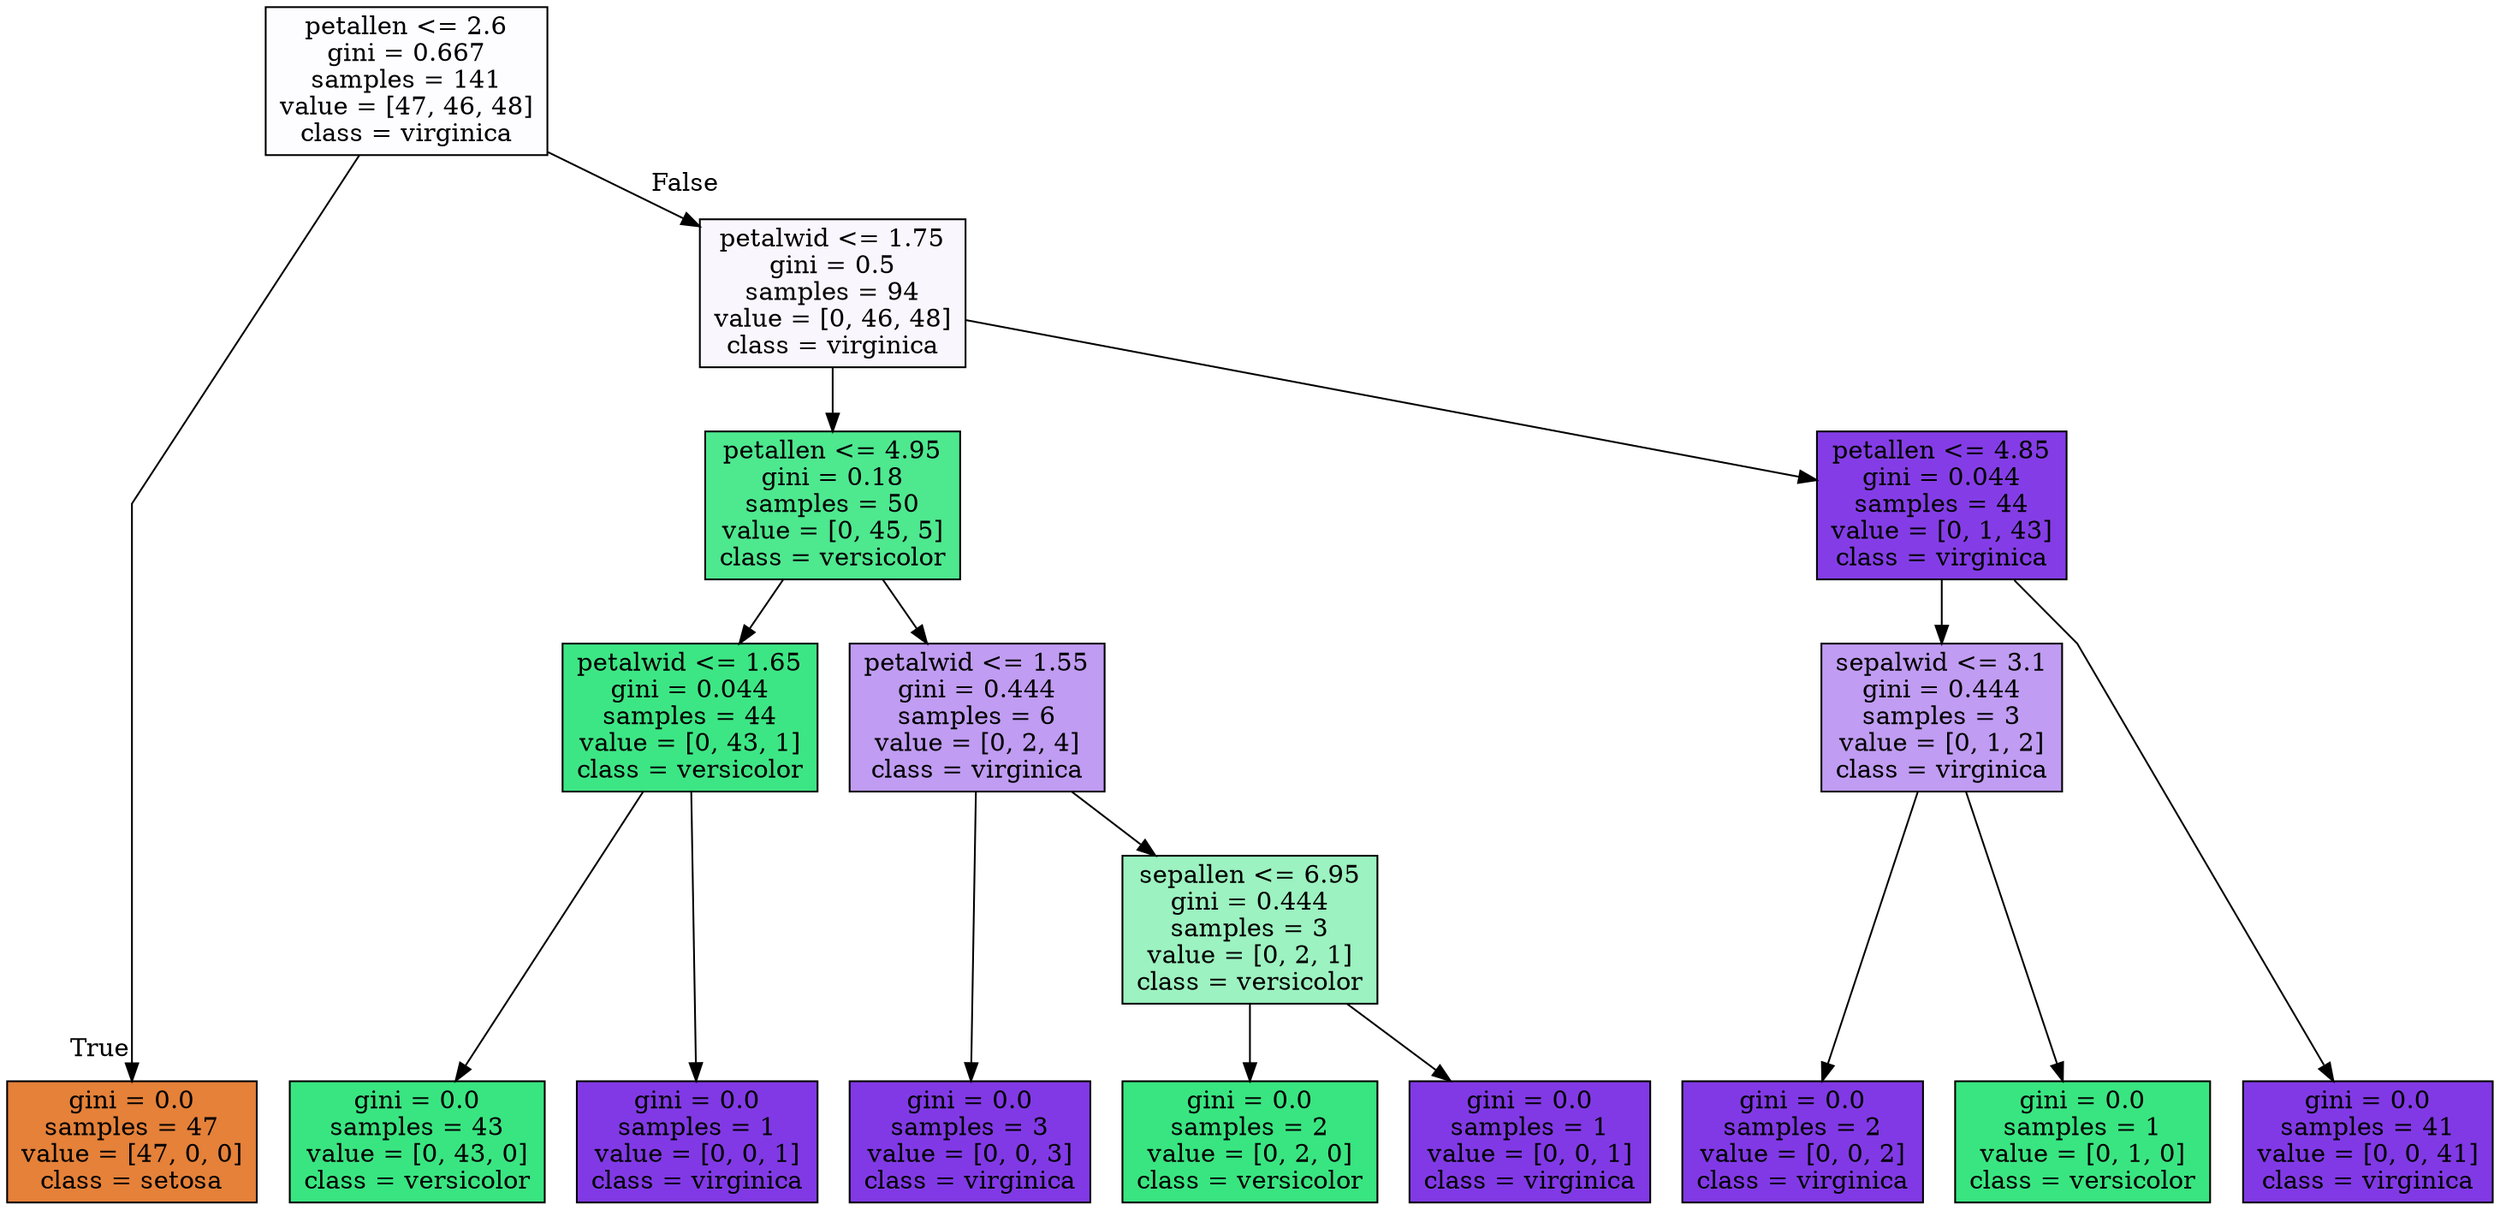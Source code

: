 digraph Tree {
node [shape=box, style="filled", color="black"] ;
graph [ranksep=equally, splines=polyline] ;
0 [label="petallen <= 2.6\ngini = 0.667\nsamples = 141\nvalue = [47, 46, 48]\nclass = virginica", fillcolor="#8139e503"] ;
1 [label="gini = 0.0\nsamples = 47\nvalue = [47, 0, 0]\nclass = setosa", fillcolor="#e58139ff"] ;
0 -> 1 [labeldistance=2.5, labelangle=45, headlabel="True"] ;
2 [label="petalwid <= 1.75\ngini = 0.5\nsamples = 94\nvalue = [0, 46, 48]\nclass = virginica", fillcolor="#8139e50b"] ;
0 -> 2 [labeldistance=2.5, labelangle=-45, headlabel="False"] ;
3 [label="petallen <= 4.95\ngini = 0.18\nsamples = 50\nvalue = [0, 45, 5]\nclass = versicolor", fillcolor="#39e581e3"] ;
2 -> 3 ;
4 [label="petalwid <= 1.65\ngini = 0.044\nsamples = 44\nvalue = [0, 43, 1]\nclass = versicolor", fillcolor="#39e581f9"] ;
3 -> 4 ;
5 [label="gini = 0.0\nsamples = 43\nvalue = [0, 43, 0]\nclass = versicolor", fillcolor="#39e581ff"] ;
4 -> 5 ;
6 [label="gini = 0.0\nsamples = 1\nvalue = [0, 0, 1]\nclass = virginica", fillcolor="#8139e5ff"] ;
4 -> 6 ;
7 [label="petalwid <= 1.55\ngini = 0.444\nsamples = 6\nvalue = [0, 2, 4]\nclass = virginica", fillcolor="#8139e57f"] ;
3 -> 7 ;
8 [label="gini = 0.0\nsamples = 3\nvalue = [0, 0, 3]\nclass = virginica", fillcolor="#8139e5ff"] ;
7 -> 8 ;
9 [label="sepallen <= 6.95\ngini = 0.444\nsamples = 3\nvalue = [0, 2, 1]\nclass = versicolor", fillcolor="#39e5817f"] ;
7 -> 9 ;
10 [label="gini = 0.0\nsamples = 2\nvalue = [0, 2, 0]\nclass = versicolor", fillcolor="#39e581ff"] ;
9 -> 10 ;
11 [label="gini = 0.0\nsamples = 1\nvalue = [0, 0, 1]\nclass = virginica", fillcolor="#8139e5ff"] ;
9 -> 11 ;
12 [label="petallen <= 4.85\ngini = 0.044\nsamples = 44\nvalue = [0, 1, 43]\nclass = virginica", fillcolor="#8139e5f9"] ;
2 -> 12 ;
13 [label="sepalwid <= 3.1\ngini = 0.444\nsamples = 3\nvalue = [0, 1, 2]\nclass = virginica", fillcolor="#8139e57f"] ;
12 -> 13 ;
14 [label="gini = 0.0\nsamples = 2\nvalue = [0, 0, 2]\nclass = virginica", fillcolor="#8139e5ff"] ;
13 -> 14 ;
15 [label="gini = 0.0\nsamples = 1\nvalue = [0, 1, 0]\nclass = versicolor", fillcolor="#39e581ff"] ;
13 -> 15 ;
16 [label="gini = 0.0\nsamples = 41\nvalue = [0, 0, 41]\nclass = virginica", fillcolor="#8139e5ff"] ;
12 -> 16 ;
{rank=same ; 0} ;
{rank=same ; 2} ;
{rank=same ; 3; 12} ;
{rank=same ; 4; 7; 13} ;
{rank=same ; 9} ;
{rank=same ; 1; 5; 6; 8; 10; 11; 14; 15; 16} ;
}